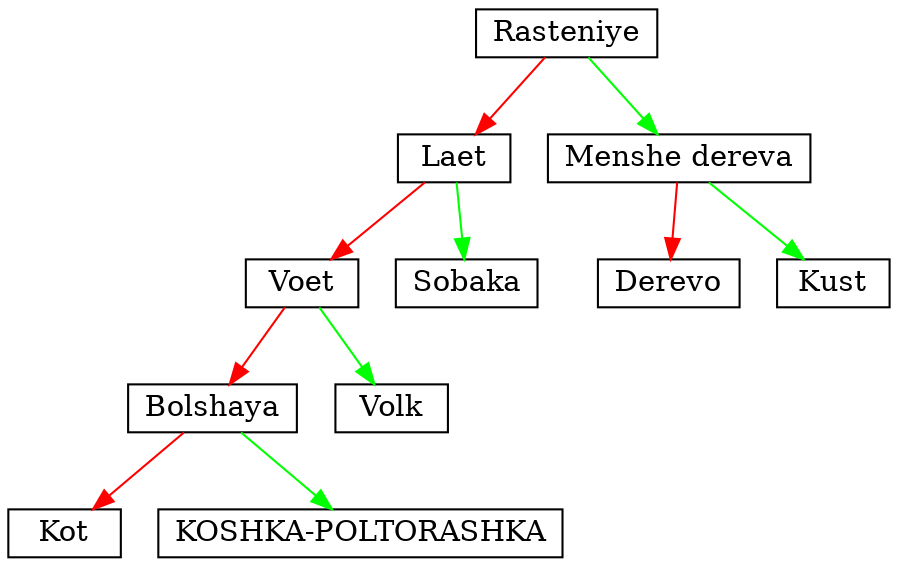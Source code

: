 digraph list {
	node [shape = record,height=.1];
	"node5" [label = "<f0>Kot" ] ;
	"node6" [label = "<f0>KOSHKA-POLTORASHKA" ] ;
	"node4" [label = "<f0>Bolshaya" ] ;
	"node7" [label = "<f0>Volk" ] ;
	"node3" [label = "<f0>Voet" ] ;
	"node8" [label = "<f0>Sobaka" ] ;
	"node2" [label = "<f0>Laet" ] ;
	"node10" [label = "<f0>Derevo" ] ;
	"node11" [label = "<f0>Kust" ] ;
	"node9" [label = "<f0>Menshe dereva" ] ;
	"node1" [label = "<f0>Rasteniye" ] ;
	"node4":f0 -> "node5":f0 [color=red];
	"node4":f0 -> "node6":f0  [color=green];
	"node3":f0 -> "node4":f0 [color=red];
	"node3":f0 -> "node7":f0  [color=green];
	"node2":f0 -> "node3":f0 [color=red];
	"node2":f0 -> "node8":f0  [color=green];
	"node9":f0 -> "node10":f0 [color=red];
	"node9":f0 -> "node11":f0  [color=green];
	"node1":f0 -> "node2":f0 [color=red];
	"node1":f0 -> "node9":f0  [color=green];
}